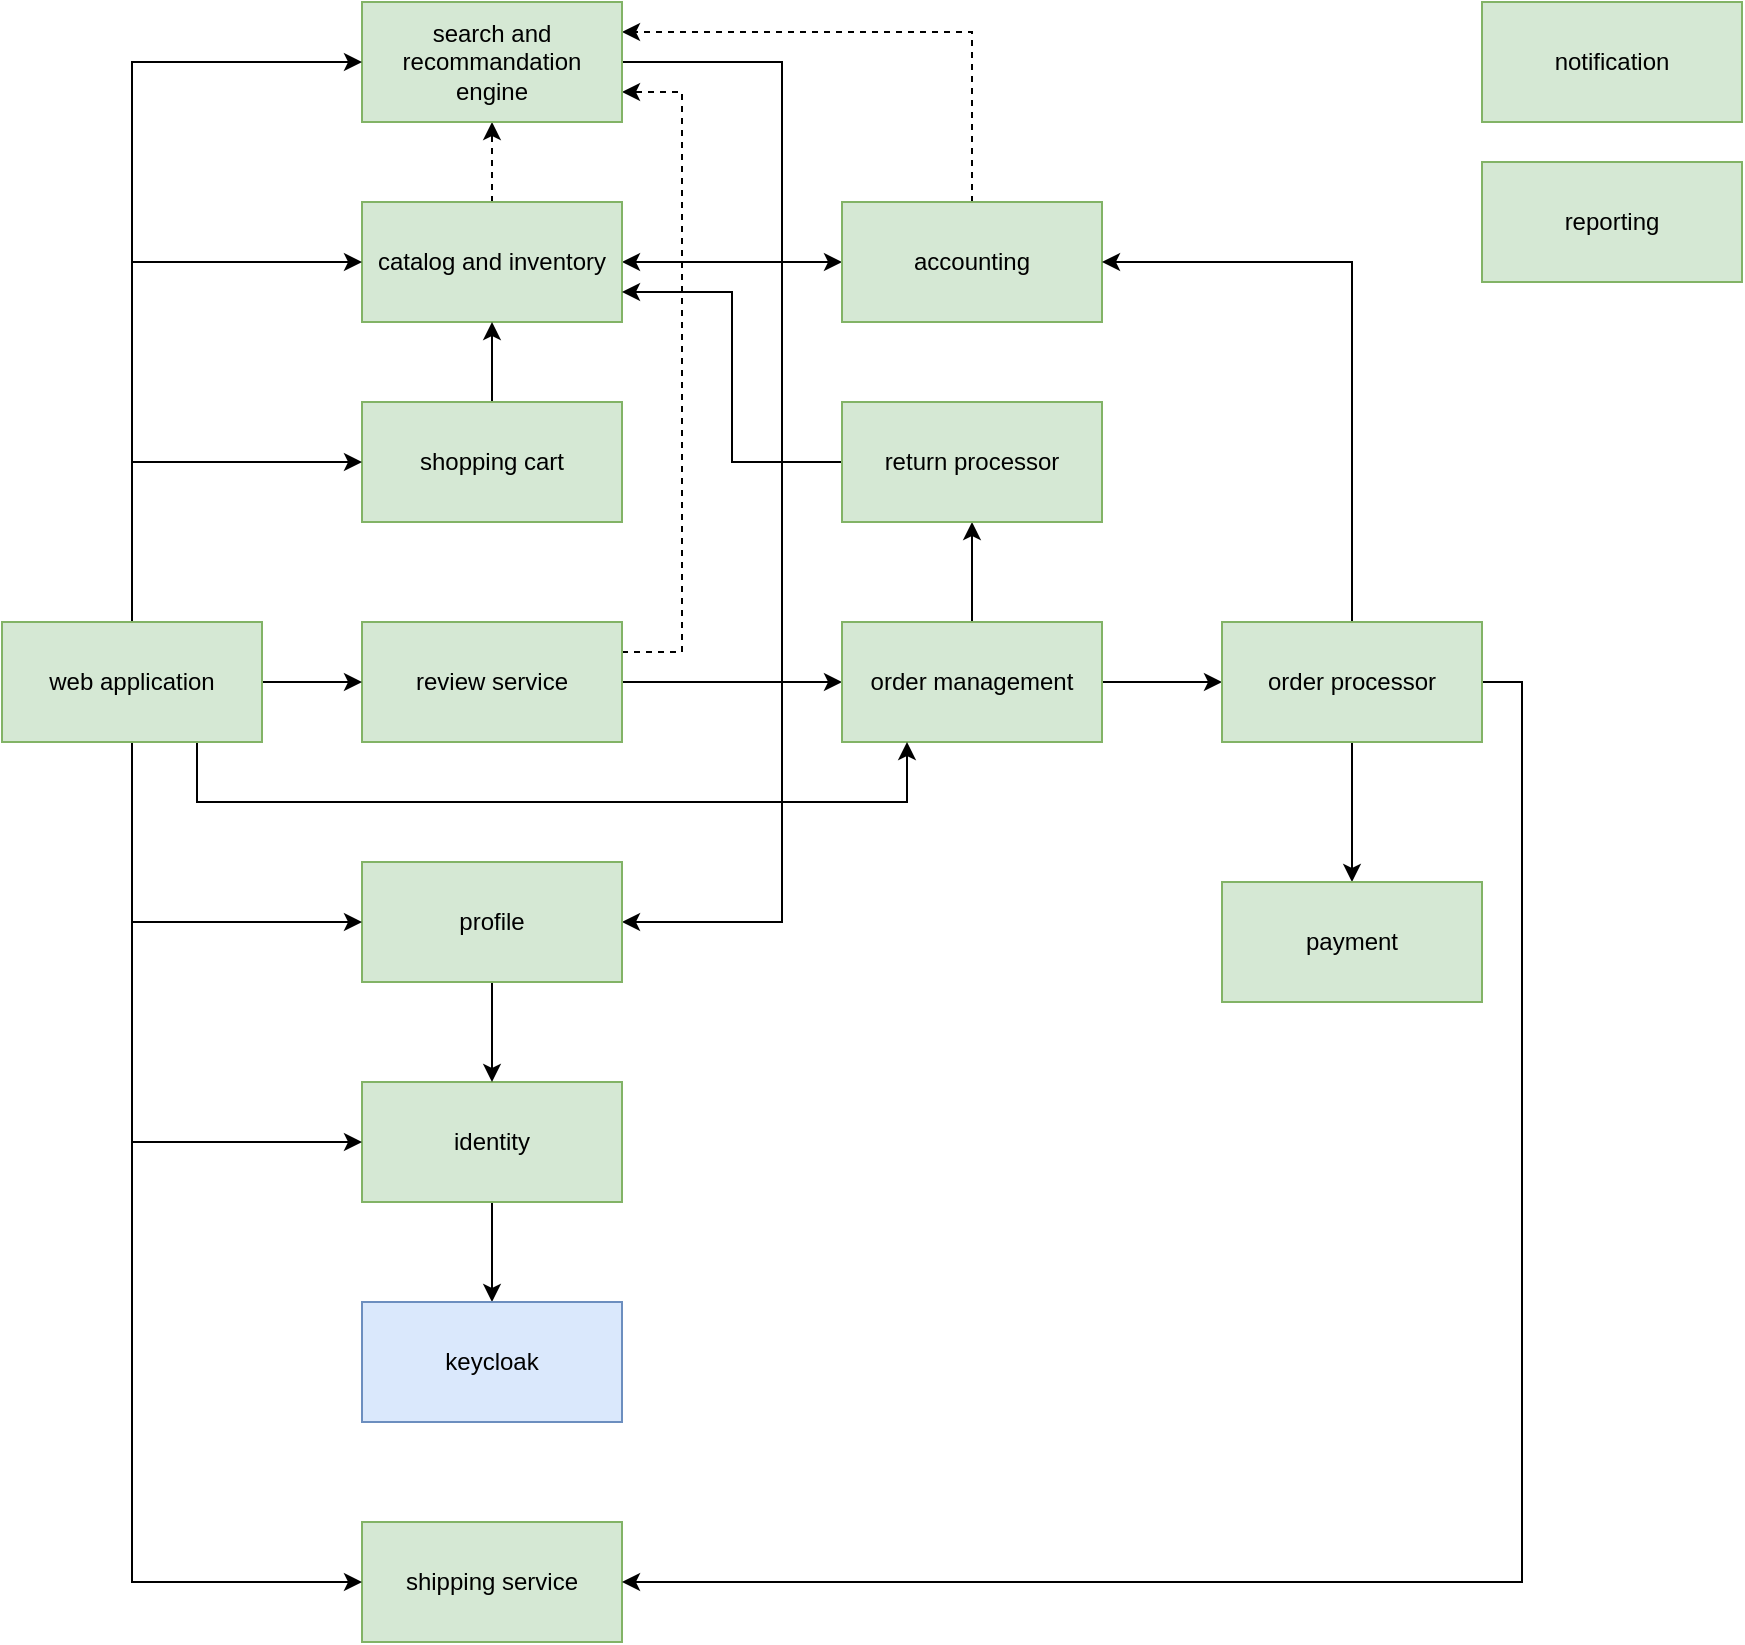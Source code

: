 <mxfile version="24.0.5" type="github">
  <diagram name="Page-1" id="FEUzagKps-RWrclbNPCi">
    <mxGraphModel dx="2261" dy="696" grid="1" gridSize="10" guides="1" tooltips="1" connect="1" arrows="1" fold="1" page="1" pageScale="1" pageWidth="827" pageHeight="1169" math="0" shadow="0">
      <root>
        <mxCell id="0" />
        <mxCell id="1" parent="0" />
        <mxCell id="fPG9CJyI1WqnSzjEBPLk-35" style="edgeStyle=orthogonalEdgeStyle;rounded=0;orthogonalLoop=1;jettySize=auto;html=1;exitX=1;exitY=0.5;exitDx=0;exitDy=0;entryX=0;entryY=0.5;entryDx=0;entryDy=0;startArrow=classic;startFill=1;" edge="1" parent="1" source="fPG9CJyI1WqnSzjEBPLk-1" target="fPG9CJyI1WqnSzjEBPLk-3">
          <mxGeometry relative="1" as="geometry" />
        </mxCell>
        <mxCell id="fPG9CJyI1WqnSzjEBPLk-44" style="edgeStyle=orthogonalEdgeStyle;rounded=0;orthogonalLoop=1;jettySize=auto;html=1;entryX=0.5;entryY=1;entryDx=0;entryDy=0;dashed=1;" edge="1" parent="1" source="fPG9CJyI1WqnSzjEBPLk-1" target="fPG9CJyI1WqnSzjEBPLk-8">
          <mxGeometry relative="1" as="geometry" />
        </mxCell>
        <mxCell id="fPG9CJyI1WqnSzjEBPLk-1" value="catalog and inventory" style="rounded=0;whiteSpace=wrap;html=1;fillColor=#d5e8d4;strokeColor=#82b366;" vertex="1" parent="1">
          <mxGeometry x="80" y="140" width="130" height="60" as="geometry" />
        </mxCell>
        <mxCell id="fPG9CJyI1WqnSzjEBPLk-47" style="edgeStyle=orthogonalEdgeStyle;rounded=0;orthogonalLoop=1;jettySize=auto;html=1;entryX=1;entryY=0.25;entryDx=0;entryDy=0;dashed=1;" edge="1" parent="1" source="fPG9CJyI1WqnSzjEBPLk-3" target="fPG9CJyI1WqnSzjEBPLk-8">
          <mxGeometry relative="1" as="geometry">
            <Array as="points">
              <mxPoint x="385" y="55" />
            </Array>
          </mxGeometry>
        </mxCell>
        <mxCell id="fPG9CJyI1WqnSzjEBPLk-3" value="accounting" style="rounded=0;whiteSpace=wrap;html=1;fillColor=#d5e8d4;strokeColor=#82b366;" vertex="1" parent="1">
          <mxGeometry x="320" y="140" width="130" height="60" as="geometry" />
        </mxCell>
        <mxCell id="fPG9CJyI1WqnSzjEBPLk-36" style="edgeStyle=orthogonalEdgeStyle;rounded=0;orthogonalLoop=1;jettySize=auto;html=1;exitX=1;exitY=0.5;exitDx=0;exitDy=0;entryX=0;entryY=0.5;entryDx=0;entryDy=0;" edge="1" parent="1" source="fPG9CJyI1WqnSzjEBPLk-5" target="fPG9CJyI1WqnSzjEBPLk-6">
          <mxGeometry relative="1" as="geometry" />
        </mxCell>
        <mxCell id="fPG9CJyI1WqnSzjEBPLk-48" style="edgeStyle=orthogonalEdgeStyle;rounded=0;orthogonalLoop=1;jettySize=auto;html=1;exitX=1;exitY=0.25;exitDx=0;exitDy=0;entryX=1;entryY=0.75;entryDx=0;entryDy=0;dashed=1;" edge="1" parent="1" source="fPG9CJyI1WqnSzjEBPLk-5" target="fPG9CJyI1WqnSzjEBPLk-8">
          <mxGeometry relative="1" as="geometry">
            <Array as="points">
              <mxPoint x="240" y="365" />
              <mxPoint x="240" y="85" />
            </Array>
          </mxGeometry>
        </mxCell>
        <mxCell id="fPG9CJyI1WqnSzjEBPLk-5" value="review service" style="rounded=0;whiteSpace=wrap;html=1;fillColor=#d5e8d4;strokeColor=#82b366;" vertex="1" parent="1">
          <mxGeometry x="80" y="350" width="130" height="60" as="geometry" />
        </mxCell>
        <mxCell id="fPG9CJyI1WqnSzjEBPLk-25" style="edgeStyle=orthogonalEdgeStyle;rounded=0;orthogonalLoop=1;jettySize=auto;html=1;exitX=1;exitY=0.5;exitDx=0;exitDy=0;entryX=0;entryY=0.5;entryDx=0;entryDy=0;startArrow=none;startFill=0;" edge="1" parent="1" source="fPG9CJyI1WqnSzjEBPLk-6" target="fPG9CJyI1WqnSzjEBPLk-23">
          <mxGeometry relative="1" as="geometry" />
        </mxCell>
        <mxCell id="fPG9CJyI1WqnSzjEBPLk-38" style="edgeStyle=orthogonalEdgeStyle;rounded=0;orthogonalLoop=1;jettySize=auto;html=1;" edge="1" parent="1" source="fPG9CJyI1WqnSzjEBPLk-6" target="fPG9CJyI1WqnSzjEBPLk-13">
          <mxGeometry relative="1" as="geometry" />
        </mxCell>
        <mxCell id="fPG9CJyI1WqnSzjEBPLk-6" value="order management" style="rounded=0;whiteSpace=wrap;html=1;fillColor=#d5e8d4;strokeColor=#82b366;" vertex="1" parent="1">
          <mxGeometry x="320" y="350" width="130" height="60" as="geometry" />
        </mxCell>
        <mxCell id="fPG9CJyI1WqnSzjEBPLk-7" value="reporting" style="rounded=0;whiteSpace=wrap;html=1;fillColor=#d5e8d4;strokeColor=#82b366;" vertex="1" parent="1">
          <mxGeometry x="640" y="120" width="130" height="60" as="geometry" />
        </mxCell>
        <mxCell id="fPG9CJyI1WqnSzjEBPLk-50" style="edgeStyle=orthogonalEdgeStyle;rounded=0;orthogonalLoop=1;jettySize=auto;html=1;exitX=1;exitY=0.5;exitDx=0;exitDy=0;entryX=1;entryY=0.5;entryDx=0;entryDy=0;" edge="1" parent="1" source="fPG9CJyI1WqnSzjEBPLk-8" target="fPG9CJyI1WqnSzjEBPLk-15">
          <mxGeometry relative="1" as="geometry">
            <Array as="points">
              <mxPoint x="290" y="70" />
              <mxPoint x="290" y="500" />
            </Array>
          </mxGeometry>
        </mxCell>
        <mxCell id="fPG9CJyI1WqnSzjEBPLk-8" value="search and recommandation engine" style="rounded=0;whiteSpace=wrap;html=1;fillColor=#d5e8d4;strokeColor=#82b366;" vertex="1" parent="1">
          <mxGeometry x="80" y="40" width="130" height="60" as="geometry" />
        </mxCell>
        <mxCell id="fPG9CJyI1WqnSzjEBPLk-9" value="shipping service" style="rounded=0;whiteSpace=wrap;html=1;fillColor=#d5e8d4;strokeColor=#82b366;" vertex="1" parent="1">
          <mxGeometry x="80" y="800" width="130" height="60" as="geometry" />
        </mxCell>
        <mxCell id="fPG9CJyI1WqnSzjEBPLk-34" style="edgeStyle=orthogonalEdgeStyle;rounded=0;orthogonalLoop=1;jettySize=auto;html=1;entryX=0.5;entryY=1;entryDx=0;entryDy=0;" edge="1" parent="1" source="fPG9CJyI1WqnSzjEBPLk-10" target="fPG9CJyI1WqnSzjEBPLk-1">
          <mxGeometry relative="1" as="geometry" />
        </mxCell>
        <mxCell id="fPG9CJyI1WqnSzjEBPLk-10" value="shopping cart" style="rounded=0;whiteSpace=wrap;html=1;fillColor=#d5e8d4;strokeColor=#82b366;" vertex="1" parent="1">
          <mxGeometry x="80" y="240" width="130" height="60" as="geometry" />
        </mxCell>
        <mxCell id="fPG9CJyI1WqnSzjEBPLk-17" style="edgeStyle=orthogonalEdgeStyle;rounded=0;orthogonalLoop=1;jettySize=auto;html=1;exitX=0.5;exitY=1;exitDx=0;exitDy=0;entryX=0.5;entryY=0;entryDx=0;entryDy=0;" edge="1" parent="1" source="fPG9CJyI1WqnSzjEBPLk-11" target="fPG9CJyI1WqnSzjEBPLk-12">
          <mxGeometry relative="1" as="geometry" />
        </mxCell>
        <mxCell id="fPG9CJyI1WqnSzjEBPLk-11" value="identity" style="rounded=0;whiteSpace=wrap;html=1;fillColor=#d5e8d4;strokeColor=#82b366;" vertex="1" parent="1">
          <mxGeometry x="80" y="580" width="130" height="60" as="geometry" />
        </mxCell>
        <mxCell id="fPG9CJyI1WqnSzjEBPLk-12" value="keycloak" style="rounded=0;whiteSpace=wrap;html=1;fillColor=#dae8fc;strokeColor=#6c8ebf;" vertex="1" parent="1">
          <mxGeometry x="80" y="690" width="130" height="60" as="geometry" />
        </mxCell>
        <mxCell id="fPG9CJyI1WqnSzjEBPLk-39" style="edgeStyle=orthogonalEdgeStyle;rounded=0;orthogonalLoop=1;jettySize=auto;html=1;exitX=0;exitY=0.5;exitDx=0;exitDy=0;entryX=1;entryY=0.75;entryDx=0;entryDy=0;" edge="1" parent="1" source="fPG9CJyI1WqnSzjEBPLk-13" target="fPG9CJyI1WqnSzjEBPLk-1">
          <mxGeometry relative="1" as="geometry" />
        </mxCell>
        <mxCell id="fPG9CJyI1WqnSzjEBPLk-13" value="return processor" style="rounded=0;whiteSpace=wrap;html=1;fillColor=#d5e8d4;strokeColor=#82b366;" vertex="1" parent="1">
          <mxGeometry x="320" y="240" width="130" height="60" as="geometry" />
        </mxCell>
        <mxCell id="fPG9CJyI1WqnSzjEBPLk-14" value="notification" style="whiteSpace=wrap;html=1;fillColor=#d5e8d4;strokeColor=#82b366;rounded=0;" vertex="1" parent="1">
          <mxGeometry x="640" y="40" width="130" height="60" as="geometry" />
        </mxCell>
        <mxCell id="fPG9CJyI1WqnSzjEBPLk-20" style="edgeStyle=orthogonalEdgeStyle;rounded=0;orthogonalLoop=1;jettySize=auto;html=1;entryX=0.5;entryY=0;entryDx=0;entryDy=0;" edge="1" parent="1" source="fPG9CJyI1WqnSzjEBPLk-15" target="fPG9CJyI1WqnSzjEBPLk-11">
          <mxGeometry relative="1" as="geometry" />
        </mxCell>
        <mxCell id="fPG9CJyI1WqnSzjEBPLk-15" value="profile" style="rounded=0;whiteSpace=wrap;html=1;fillColor=#d5e8d4;strokeColor=#82b366;" vertex="1" parent="1">
          <mxGeometry x="80" y="470" width="130" height="60" as="geometry" />
        </mxCell>
        <mxCell id="fPG9CJyI1WqnSzjEBPLk-21" style="edgeStyle=orthogonalEdgeStyle;rounded=0;orthogonalLoop=1;jettySize=auto;html=1;exitX=0.5;exitY=1;exitDx=0;exitDy=0;entryX=0;entryY=0.5;entryDx=0;entryDy=0;startArrow=none;startFill=0;" edge="1" parent="1" source="fPG9CJyI1WqnSzjEBPLk-19" target="fPG9CJyI1WqnSzjEBPLk-15">
          <mxGeometry relative="1" as="geometry" />
        </mxCell>
        <mxCell id="fPG9CJyI1WqnSzjEBPLk-28" style="edgeStyle=orthogonalEdgeStyle;rounded=0;orthogonalLoop=1;jettySize=auto;html=1;entryX=0;entryY=0.5;entryDx=0;entryDy=0;" edge="1" parent="1" source="fPG9CJyI1WqnSzjEBPLk-19" target="fPG9CJyI1WqnSzjEBPLk-11">
          <mxGeometry relative="1" as="geometry">
            <Array as="points">
              <mxPoint x="-35" y="610" />
            </Array>
          </mxGeometry>
        </mxCell>
        <mxCell id="fPG9CJyI1WqnSzjEBPLk-29" style="edgeStyle=orthogonalEdgeStyle;rounded=0;orthogonalLoop=1;jettySize=auto;html=1;entryX=0;entryY=0.5;entryDx=0;entryDy=0;" edge="1" parent="1" source="fPG9CJyI1WqnSzjEBPLk-19" target="fPG9CJyI1WqnSzjEBPLk-9">
          <mxGeometry relative="1" as="geometry">
            <Array as="points">
              <mxPoint x="-35" y="830" />
            </Array>
          </mxGeometry>
        </mxCell>
        <mxCell id="fPG9CJyI1WqnSzjEBPLk-31" style="edgeStyle=orthogonalEdgeStyle;rounded=0;orthogonalLoop=1;jettySize=auto;html=1;exitX=1;exitY=0.5;exitDx=0;exitDy=0;entryX=0;entryY=0.5;entryDx=0;entryDy=0;" edge="1" parent="1" source="fPG9CJyI1WqnSzjEBPLk-19" target="fPG9CJyI1WqnSzjEBPLk-5">
          <mxGeometry relative="1" as="geometry" />
        </mxCell>
        <mxCell id="fPG9CJyI1WqnSzjEBPLk-33" style="edgeStyle=orthogonalEdgeStyle;rounded=0;orthogonalLoop=1;jettySize=auto;html=1;entryX=0;entryY=0.5;entryDx=0;entryDy=0;" edge="1" parent="1" source="fPG9CJyI1WqnSzjEBPLk-19" target="fPG9CJyI1WqnSzjEBPLk-10">
          <mxGeometry relative="1" as="geometry">
            <Array as="points">
              <mxPoint x="-35" y="270" />
            </Array>
          </mxGeometry>
        </mxCell>
        <mxCell id="fPG9CJyI1WqnSzjEBPLk-37" style="edgeStyle=orthogonalEdgeStyle;rounded=0;orthogonalLoop=1;jettySize=auto;html=1;entryX=0;entryY=0.5;entryDx=0;entryDy=0;" edge="1" parent="1" source="fPG9CJyI1WqnSzjEBPLk-19" target="fPG9CJyI1WqnSzjEBPLk-1">
          <mxGeometry relative="1" as="geometry">
            <Array as="points">
              <mxPoint x="-35" y="170" />
            </Array>
          </mxGeometry>
        </mxCell>
        <mxCell id="fPG9CJyI1WqnSzjEBPLk-40" style="edgeStyle=orthogonalEdgeStyle;rounded=0;orthogonalLoop=1;jettySize=auto;html=1;exitX=0.75;exitY=1;exitDx=0;exitDy=0;entryX=0.25;entryY=1;entryDx=0;entryDy=0;" edge="1" parent="1" source="fPG9CJyI1WqnSzjEBPLk-19" target="fPG9CJyI1WqnSzjEBPLk-6">
          <mxGeometry relative="1" as="geometry">
            <Array as="points">
              <mxPoint x="-2" y="440" />
              <mxPoint x="353" y="440" />
            </Array>
          </mxGeometry>
        </mxCell>
        <mxCell id="fPG9CJyI1WqnSzjEBPLk-43" style="edgeStyle=orthogonalEdgeStyle;rounded=0;orthogonalLoop=1;jettySize=auto;html=1;entryX=0;entryY=0.5;entryDx=0;entryDy=0;" edge="1" parent="1" source="fPG9CJyI1WqnSzjEBPLk-19" target="fPG9CJyI1WqnSzjEBPLk-8">
          <mxGeometry relative="1" as="geometry">
            <Array as="points">
              <mxPoint x="-35" y="70" />
            </Array>
          </mxGeometry>
        </mxCell>
        <mxCell id="fPG9CJyI1WqnSzjEBPLk-19" value="web application" style="rounded=0;whiteSpace=wrap;html=1;fillColor=#d5e8d4;strokeColor=#82b366;" vertex="1" parent="1">
          <mxGeometry x="-100" y="350" width="130" height="60" as="geometry" />
        </mxCell>
        <mxCell id="fPG9CJyI1WqnSzjEBPLk-27" style="edgeStyle=orthogonalEdgeStyle;rounded=0;orthogonalLoop=1;jettySize=auto;html=1;" edge="1" parent="1" source="fPG9CJyI1WqnSzjEBPLk-23" target="fPG9CJyI1WqnSzjEBPLk-24">
          <mxGeometry relative="1" as="geometry" />
        </mxCell>
        <mxCell id="fPG9CJyI1WqnSzjEBPLk-32" style="edgeStyle=orthogonalEdgeStyle;rounded=0;orthogonalLoop=1;jettySize=auto;html=1;exitX=1;exitY=0.5;exitDx=0;exitDy=0;entryX=1;entryY=0.5;entryDx=0;entryDy=0;" edge="1" parent="1" source="fPG9CJyI1WqnSzjEBPLk-23" target="fPG9CJyI1WqnSzjEBPLk-9">
          <mxGeometry relative="1" as="geometry" />
        </mxCell>
        <mxCell id="fPG9CJyI1WqnSzjEBPLk-42" style="edgeStyle=orthogonalEdgeStyle;rounded=0;orthogonalLoop=1;jettySize=auto;html=1;exitX=0.5;exitY=0;exitDx=0;exitDy=0;entryX=1;entryY=0.5;entryDx=0;entryDy=0;" edge="1" parent="1" source="fPG9CJyI1WqnSzjEBPLk-23" target="fPG9CJyI1WqnSzjEBPLk-3">
          <mxGeometry relative="1" as="geometry" />
        </mxCell>
        <mxCell id="fPG9CJyI1WqnSzjEBPLk-23" value="order processor" style="rounded=0;whiteSpace=wrap;html=1;fillColor=#d5e8d4;strokeColor=#82b366;" vertex="1" parent="1">
          <mxGeometry x="510" y="350" width="130" height="60" as="geometry" />
        </mxCell>
        <mxCell id="fPG9CJyI1WqnSzjEBPLk-24" value="payment" style="whiteSpace=wrap;html=1;fillColor=#d5e8d4;strokeColor=#82b366;rounded=0;" vertex="1" parent="1">
          <mxGeometry x="510" y="480" width="130" height="60" as="geometry" />
        </mxCell>
      </root>
    </mxGraphModel>
  </diagram>
</mxfile>
